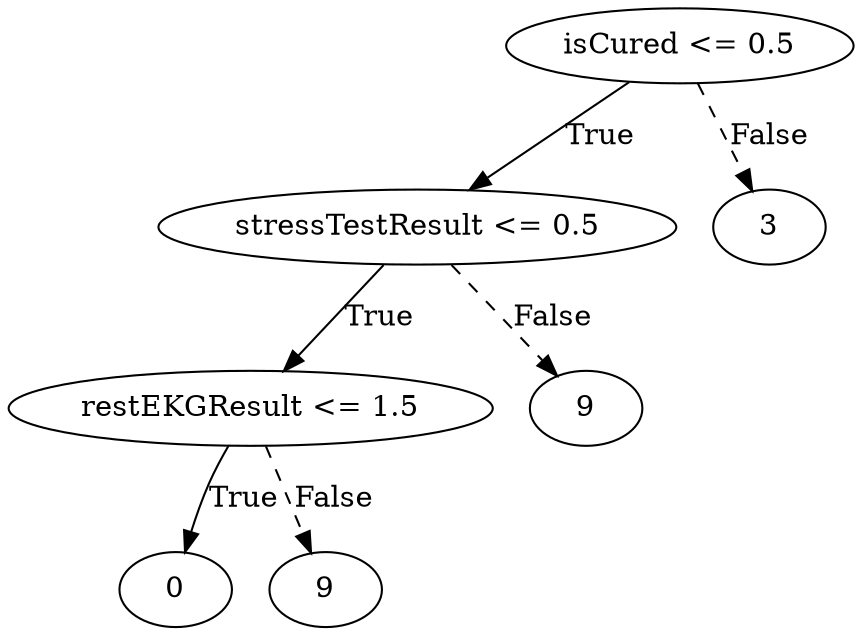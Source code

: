 digraph {
0 [label="isCured <= 0.5"];
1 [label="stressTestResult <= 0.5"];
2 [label="restEKGResult <= 1.5"];
3 [label="0"];
2 -> 3 [label="True"];
4 [label="9"];
2 -> 4 [style="dashed", label="False"];
1 -> 2 [label="True"];
5 [label="9"];
1 -> 5 [style="dashed", label="False"];
0 -> 1 [label="True"];
6 [label="3"];
0 -> 6 [style="dashed", label="False"];

}